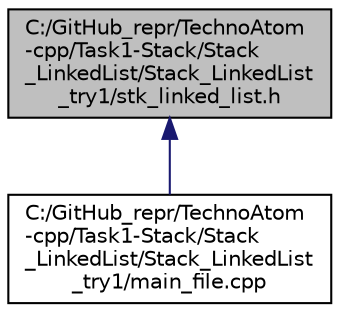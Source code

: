 digraph "C:/GitHub_repr/TechnoAtom-cpp/Task1-Stack/Stack_LinkedList/Stack_LinkedList_try1/stk_linked_list.h"
{
  edge [fontname="Helvetica",fontsize="10",labelfontname="Helvetica",labelfontsize="10"];
  node [fontname="Helvetica",fontsize="10",shape=record];
  Node1 [label="C:/GitHub_repr/TechnoAtom\l-cpp/Task1-Stack/Stack\l_LinkedList/Stack_LinkedList\l_try1/stk_linked_list.h",height=0.2,width=0.4,color="black", fillcolor="grey75", style="filled", fontcolor="black"];
  Node1 -> Node2 [dir="back",color="midnightblue",fontsize="10",style="solid",fontname="Helvetica"];
  Node2 [label="C:/GitHub_repr/TechnoAtom\l-cpp/Task1-Stack/Stack\l_LinkedList/Stack_LinkedList\l_try1/main_file.cpp",height=0.2,width=0.4,color="black", fillcolor="white", style="filled",URL="$main__file_8cpp.html",tooltip="Тестирование стека, реализованного в файле stk_linked_list.h. "];
}
